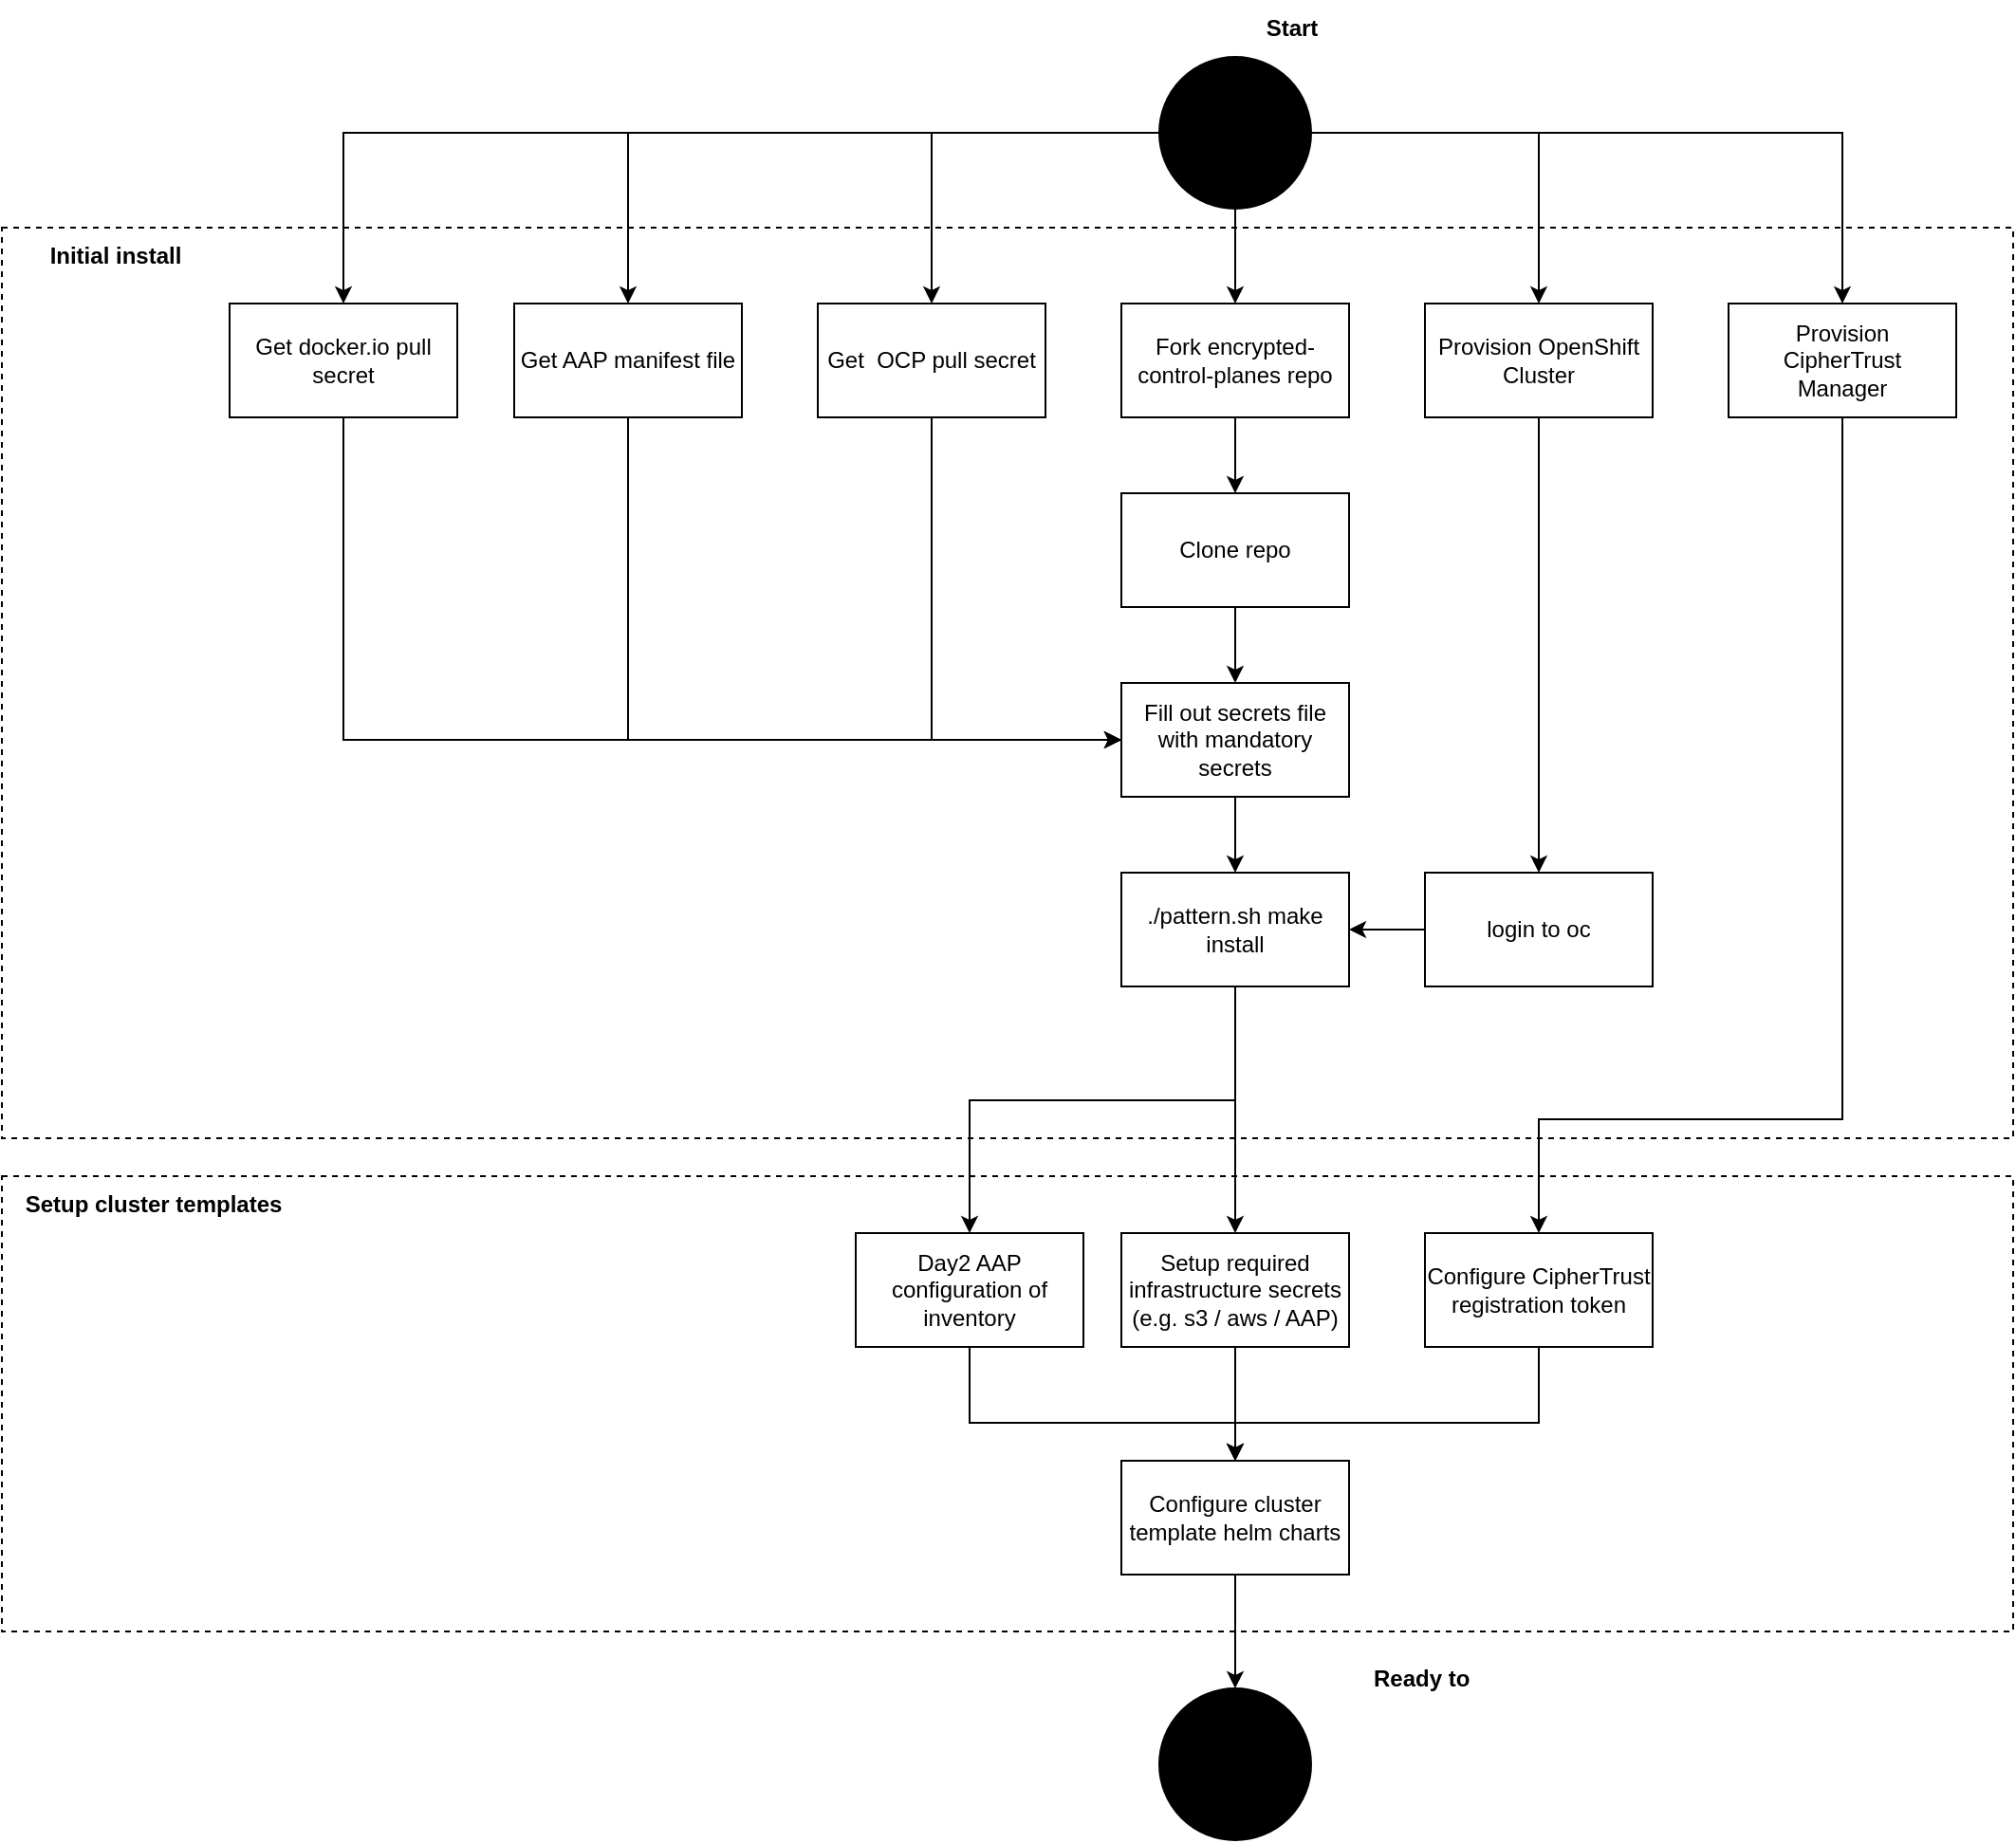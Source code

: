 <mxfile version="22.1.11" type="device">
  <diagram name="Page-1" id="jXvsryyb3UmiHooYGOhE">
    <mxGraphModel dx="2744" dy="1105" grid="1" gridSize="10" guides="1" tooltips="1" connect="1" arrows="1" fold="1" page="1" pageScale="1" pageWidth="827" pageHeight="1169" math="0" shadow="0">
      <root>
        <mxCell id="0" />
        <mxCell id="1" parent="0" />
        <mxCell id="ihcr16-gCB5XnlM_b9zv-41" value="" style="rounded=0;whiteSpace=wrap;html=1;dashed=1;" vertex="1" parent="1">
          <mxGeometry x="-270" y="1000" width="1060" height="240" as="geometry" />
        </mxCell>
        <mxCell id="ihcr16-gCB5XnlM_b9zv-39" value="" style="rounded=0;whiteSpace=wrap;html=1;dashed=1;" vertex="1" parent="1">
          <mxGeometry x="-270" y="500" width="1060" height="480" as="geometry" />
        </mxCell>
        <mxCell id="ihcr16-gCB5XnlM_b9zv-4" style="edgeStyle=orthogonalEdgeStyle;rounded=0;orthogonalLoop=1;jettySize=auto;html=1;" edge="1" parent="1" source="ihcr16-gCB5XnlM_b9zv-2" target="ihcr16-gCB5XnlM_b9zv-3">
          <mxGeometry relative="1" as="geometry" />
        </mxCell>
        <mxCell id="ihcr16-gCB5XnlM_b9zv-10" style="edgeStyle=orthogonalEdgeStyle;rounded=0;orthogonalLoop=1;jettySize=auto;html=1;" edge="1" parent="1" source="ihcr16-gCB5XnlM_b9zv-2" target="ihcr16-gCB5XnlM_b9zv-9">
          <mxGeometry relative="1" as="geometry" />
        </mxCell>
        <mxCell id="ihcr16-gCB5XnlM_b9zv-12" style="edgeStyle=orthogonalEdgeStyle;rounded=0;orthogonalLoop=1;jettySize=auto;html=1;" edge="1" parent="1" source="ihcr16-gCB5XnlM_b9zv-2" target="ihcr16-gCB5XnlM_b9zv-11">
          <mxGeometry relative="1" as="geometry" />
        </mxCell>
        <mxCell id="ihcr16-gCB5XnlM_b9zv-16" style="edgeStyle=orthogonalEdgeStyle;rounded=0;orthogonalLoop=1;jettySize=auto;html=1;" edge="1" parent="1" source="ihcr16-gCB5XnlM_b9zv-2" target="ihcr16-gCB5XnlM_b9zv-15">
          <mxGeometry relative="1" as="geometry" />
        </mxCell>
        <mxCell id="ihcr16-gCB5XnlM_b9zv-20" style="edgeStyle=orthogonalEdgeStyle;rounded=0;orthogonalLoop=1;jettySize=auto;html=1;" edge="1" parent="1" source="ihcr16-gCB5XnlM_b9zv-2" target="ihcr16-gCB5XnlM_b9zv-17">
          <mxGeometry relative="1" as="geometry" />
        </mxCell>
        <mxCell id="ihcr16-gCB5XnlM_b9zv-21" style="edgeStyle=orthogonalEdgeStyle;rounded=0;orthogonalLoop=1;jettySize=auto;html=1;" edge="1" parent="1" source="ihcr16-gCB5XnlM_b9zv-2" target="ihcr16-gCB5XnlM_b9zv-19">
          <mxGeometry relative="1" as="geometry" />
        </mxCell>
        <mxCell id="ihcr16-gCB5XnlM_b9zv-2" value="" style="ellipse;whiteSpace=wrap;html=1;aspect=fixed;fillColor=#000000;" vertex="1" parent="1">
          <mxGeometry x="340" y="410" width="80" height="80" as="geometry" />
        </mxCell>
        <mxCell id="ihcr16-gCB5XnlM_b9zv-7" style="edgeStyle=orthogonalEdgeStyle;rounded=0;orthogonalLoop=1;jettySize=auto;html=1;" edge="1" parent="1" source="ihcr16-gCB5XnlM_b9zv-3" target="ihcr16-gCB5XnlM_b9zv-6">
          <mxGeometry relative="1" as="geometry" />
        </mxCell>
        <mxCell id="ihcr16-gCB5XnlM_b9zv-3" value="Fork encrypted-control-planes repo" style="rounded=0;whiteSpace=wrap;html=1;" vertex="1" parent="1">
          <mxGeometry x="320" y="540" width="120" height="60" as="geometry" />
        </mxCell>
        <mxCell id="ihcr16-gCB5XnlM_b9zv-5" value="&lt;b&gt;Start&lt;/b&gt;" style="text;html=1;strokeColor=none;fillColor=none;align=center;verticalAlign=middle;whiteSpace=wrap;rounded=0;" vertex="1" parent="1">
          <mxGeometry x="380" y="380" width="60" height="30" as="geometry" />
        </mxCell>
        <mxCell id="ihcr16-gCB5XnlM_b9zv-14" style="edgeStyle=orthogonalEdgeStyle;rounded=0;orthogonalLoop=1;jettySize=auto;html=1;" edge="1" parent="1" source="ihcr16-gCB5XnlM_b9zv-6" target="ihcr16-gCB5XnlM_b9zv-13">
          <mxGeometry relative="1" as="geometry" />
        </mxCell>
        <mxCell id="ihcr16-gCB5XnlM_b9zv-6" value="Clone repo" style="rounded=0;whiteSpace=wrap;html=1;" vertex="1" parent="1">
          <mxGeometry x="320" y="640" width="120" height="60" as="geometry" />
        </mxCell>
        <mxCell id="ihcr16-gCB5XnlM_b9zv-31" style="edgeStyle=orthogonalEdgeStyle;rounded=0;orthogonalLoop=1;jettySize=auto;html=1;" edge="1" parent="1" source="ihcr16-gCB5XnlM_b9zv-9" target="ihcr16-gCB5XnlM_b9zv-30">
          <mxGeometry relative="1" as="geometry" />
        </mxCell>
        <mxCell id="ihcr16-gCB5XnlM_b9zv-9" value="Provision OpenShift Cluster" style="rounded=0;whiteSpace=wrap;html=1;" vertex="1" parent="1">
          <mxGeometry x="480" y="540" width="120" height="60" as="geometry" />
        </mxCell>
        <mxCell id="ihcr16-gCB5XnlM_b9zv-47" style="edgeStyle=orthogonalEdgeStyle;rounded=0;orthogonalLoop=1;jettySize=auto;html=1;" edge="1" parent="1" source="ihcr16-gCB5XnlM_b9zv-11" target="ihcr16-gCB5XnlM_b9zv-44">
          <mxGeometry relative="1" as="geometry">
            <Array as="points">
              <mxPoint x="700" y="970" />
              <mxPoint x="540" y="970" />
            </Array>
          </mxGeometry>
        </mxCell>
        <mxCell id="ihcr16-gCB5XnlM_b9zv-11" value="Provision&lt;br&gt;CipherTrust&lt;br&gt;Manager" style="rounded=0;whiteSpace=wrap;html=1;" vertex="1" parent="1">
          <mxGeometry x="640" y="540" width="120" height="60" as="geometry" />
        </mxCell>
        <mxCell id="ihcr16-gCB5XnlM_b9zv-32" style="edgeStyle=orthogonalEdgeStyle;rounded=0;orthogonalLoop=1;jettySize=auto;html=1;" edge="1" parent="1" source="ihcr16-gCB5XnlM_b9zv-13">
          <mxGeometry relative="1" as="geometry">
            <mxPoint x="380" y="840" as="targetPoint" />
          </mxGeometry>
        </mxCell>
        <mxCell id="ihcr16-gCB5XnlM_b9zv-13" value="Fill out secrets file with mandatory secrets" style="rounded=0;whiteSpace=wrap;html=1;" vertex="1" parent="1">
          <mxGeometry x="320" y="740" width="120" height="60" as="geometry" />
        </mxCell>
        <mxCell id="ihcr16-gCB5XnlM_b9zv-25" style="edgeStyle=orthogonalEdgeStyle;rounded=0;orthogonalLoop=1;jettySize=auto;html=1;entryX=0;entryY=0.5;entryDx=0;entryDy=0;" edge="1" parent="1" source="ihcr16-gCB5XnlM_b9zv-15" target="ihcr16-gCB5XnlM_b9zv-13">
          <mxGeometry relative="1" as="geometry">
            <Array as="points">
              <mxPoint x="220" y="770" />
            </Array>
          </mxGeometry>
        </mxCell>
        <mxCell id="ihcr16-gCB5XnlM_b9zv-15" value="Get&amp;nbsp; OCP pull secret" style="rounded=0;whiteSpace=wrap;html=1;" vertex="1" parent="1">
          <mxGeometry x="160" y="540" width="120" height="60" as="geometry" />
        </mxCell>
        <mxCell id="ihcr16-gCB5XnlM_b9zv-26" style="edgeStyle=orthogonalEdgeStyle;rounded=0;orthogonalLoop=1;jettySize=auto;html=1;entryX=0;entryY=0.5;entryDx=0;entryDy=0;" edge="1" parent="1" source="ihcr16-gCB5XnlM_b9zv-17" target="ihcr16-gCB5XnlM_b9zv-13">
          <mxGeometry relative="1" as="geometry">
            <Array as="points">
              <mxPoint x="60" y="770" />
            </Array>
          </mxGeometry>
        </mxCell>
        <mxCell id="ihcr16-gCB5XnlM_b9zv-17" value="Get AAP manifest file" style="rounded=0;whiteSpace=wrap;html=1;" vertex="1" parent="1">
          <mxGeometry y="540" width="120" height="60" as="geometry" />
        </mxCell>
        <mxCell id="ihcr16-gCB5XnlM_b9zv-27" style="edgeStyle=orthogonalEdgeStyle;rounded=0;orthogonalLoop=1;jettySize=auto;html=1;entryX=0;entryY=0.5;entryDx=0;entryDy=0;" edge="1" parent="1" source="ihcr16-gCB5XnlM_b9zv-19" target="ihcr16-gCB5XnlM_b9zv-13">
          <mxGeometry relative="1" as="geometry">
            <Array as="points">
              <mxPoint x="-90" y="770" />
            </Array>
          </mxGeometry>
        </mxCell>
        <mxCell id="ihcr16-gCB5XnlM_b9zv-19" value="Get docker.io pull secret" style="rounded=0;whiteSpace=wrap;html=1;" vertex="1" parent="1">
          <mxGeometry x="-150" y="540" width="120" height="60" as="geometry" />
        </mxCell>
        <mxCell id="ihcr16-gCB5XnlM_b9zv-34" style="edgeStyle=orthogonalEdgeStyle;rounded=0;orthogonalLoop=1;jettySize=auto;html=1;entryX=1;entryY=0.5;entryDx=0;entryDy=0;" edge="1" parent="1" source="ihcr16-gCB5XnlM_b9zv-30" target="ihcr16-gCB5XnlM_b9zv-33">
          <mxGeometry relative="1" as="geometry" />
        </mxCell>
        <mxCell id="ihcr16-gCB5XnlM_b9zv-30" value="login to oc" style="rounded=0;whiteSpace=wrap;html=1;" vertex="1" parent="1">
          <mxGeometry x="480" y="840" width="120" height="60" as="geometry" />
        </mxCell>
        <mxCell id="ihcr16-gCB5XnlM_b9zv-45" style="edgeStyle=orthogonalEdgeStyle;rounded=0;orthogonalLoop=1;jettySize=auto;html=1;" edge="1" parent="1" source="ihcr16-gCB5XnlM_b9zv-33" target="ihcr16-gCB5XnlM_b9zv-43">
          <mxGeometry relative="1" as="geometry" />
        </mxCell>
        <mxCell id="ihcr16-gCB5XnlM_b9zv-49" style="edgeStyle=orthogonalEdgeStyle;rounded=0;orthogonalLoop=1;jettySize=auto;html=1;" edge="1" parent="1" source="ihcr16-gCB5XnlM_b9zv-33" target="ihcr16-gCB5XnlM_b9zv-48">
          <mxGeometry relative="1" as="geometry">
            <Array as="points">
              <mxPoint x="380" y="960" />
              <mxPoint x="240" y="960" />
            </Array>
          </mxGeometry>
        </mxCell>
        <mxCell id="ihcr16-gCB5XnlM_b9zv-33" value="./pattern.sh make install" style="rounded=0;whiteSpace=wrap;html=1;" vertex="1" parent="1">
          <mxGeometry x="320" y="840" width="120" height="60" as="geometry" />
        </mxCell>
        <mxCell id="ihcr16-gCB5XnlM_b9zv-40" value="&lt;b&gt;Initial install&lt;/b&gt;" style="text;html=1;strokeColor=none;fillColor=none;align=center;verticalAlign=middle;whiteSpace=wrap;rounded=0;" vertex="1" parent="1">
          <mxGeometry x="-270" y="500" width="120" height="30" as="geometry" />
        </mxCell>
        <mxCell id="ihcr16-gCB5XnlM_b9zv-42" value="&lt;b&gt;Setup cluster templates&lt;/b&gt;" style="text;html=1;strokeColor=none;fillColor=none;align=center;verticalAlign=middle;whiteSpace=wrap;rounded=0;" vertex="1" parent="1">
          <mxGeometry x="-270" y="1000" width="160" height="30" as="geometry" />
        </mxCell>
        <mxCell id="ihcr16-gCB5XnlM_b9zv-52" style="edgeStyle=orthogonalEdgeStyle;rounded=0;orthogonalLoop=1;jettySize=auto;html=1;" edge="1" parent="1" source="ihcr16-gCB5XnlM_b9zv-43" target="ihcr16-gCB5XnlM_b9zv-50">
          <mxGeometry relative="1" as="geometry" />
        </mxCell>
        <mxCell id="ihcr16-gCB5XnlM_b9zv-43" value="Setup required infrastructure secrets (e.g. s3 / aws / AAP)" style="rounded=0;whiteSpace=wrap;html=1;" vertex="1" parent="1">
          <mxGeometry x="320" y="1030" width="120" height="60" as="geometry" />
        </mxCell>
        <mxCell id="ihcr16-gCB5XnlM_b9zv-53" style="edgeStyle=orthogonalEdgeStyle;rounded=0;orthogonalLoop=1;jettySize=auto;html=1;" edge="1" parent="1" source="ihcr16-gCB5XnlM_b9zv-44" target="ihcr16-gCB5XnlM_b9zv-50">
          <mxGeometry relative="1" as="geometry">
            <Array as="points">
              <mxPoint x="540" y="1130" />
              <mxPoint x="380" y="1130" />
            </Array>
          </mxGeometry>
        </mxCell>
        <mxCell id="ihcr16-gCB5XnlM_b9zv-44" value="Configure CipherTrust registration token" style="rounded=0;whiteSpace=wrap;html=1;" vertex="1" parent="1">
          <mxGeometry x="480" y="1030" width="120" height="60" as="geometry" />
        </mxCell>
        <mxCell id="ihcr16-gCB5XnlM_b9zv-51" style="edgeStyle=orthogonalEdgeStyle;rounded=0;orthogonalLoop=1;jettySize=auto;html=1;" edge="1" parent="1" source="ihcr16-gCB5XnlM_b9zv-48" target="ihcr16-gCB5XnlM_b9zv-50">
          <mxGeometry relative="1" as="geometry">
            <Array as="points">
              <mxPoint x="240" y="1130" />
              <mxPoint x="380" y="1130" />
            </Array>
          </mxGeometry>
        </mxCell>
        <mxCell id="ihcr16-gCB5XnlM_b9zv-48" value="Day2 AAP configuration of inventory" style="rounded=0;whiteSpace=wrap;html=1;" vertex="1" parent="1">
          <mxGeometry x="180" y="1030" width="120" height="60" as="geometry" />
        </mxCell>
        <mxCell id="ihcr16-gCB5XnlM_b9zv-55" style="edgeStyle=orthogonalEdgeStyle;rounded=0;orthogonalLoop=1;jettySize=auto;html=1;" edge="1" parent="1" source="ihcr16-gCB5XnlM_b9zv-50" target="ihcr16-gCB5XnlM_b9zv-54">
          <mxGeometry relative="1" as="geometry" />
        </mxCell>
        <mxCell id="ihcr16-gCB5XnlM_b9zv-50" value="Configure cluster template helm charts" style="rounded=0;whiteSpace=wrap;html=1;" vertex="1" parent="1">
          <mxGeometry x="320" y="1150" width="120" height="60" as="geometry" />
        </mxCell>
        <mxCell id="ihcr16-gCB5XnlM_b9zv-54" value="" style="ellipse;whiteSpace=wrap;html=1;aspect=fixed;fillColor=#000000;" vertex="1" parent="1">
          <mxGeometry x="340" y="1270" width="80" height="80" as="geometry" />
        </mxCell>
        <mxCell id="ihcr16-gCB5XnlM_b9zv-56" value="&lt;b&gt;Ready to&amp;nbsp;&lt;/b&gt;" style="text;html=1;strokeColor=none;fillColor=none;align=center;verticalAlign=middle;whiteSpace=wrap;rounded=0;" vertex="1" parent="1">
          <mxGeometry x="400" y="1250" width="160" height="30" as="geometry" />
        </mxCell>
      </root>
    </mxGraphModel>
  </diagram>
</mxfile>
